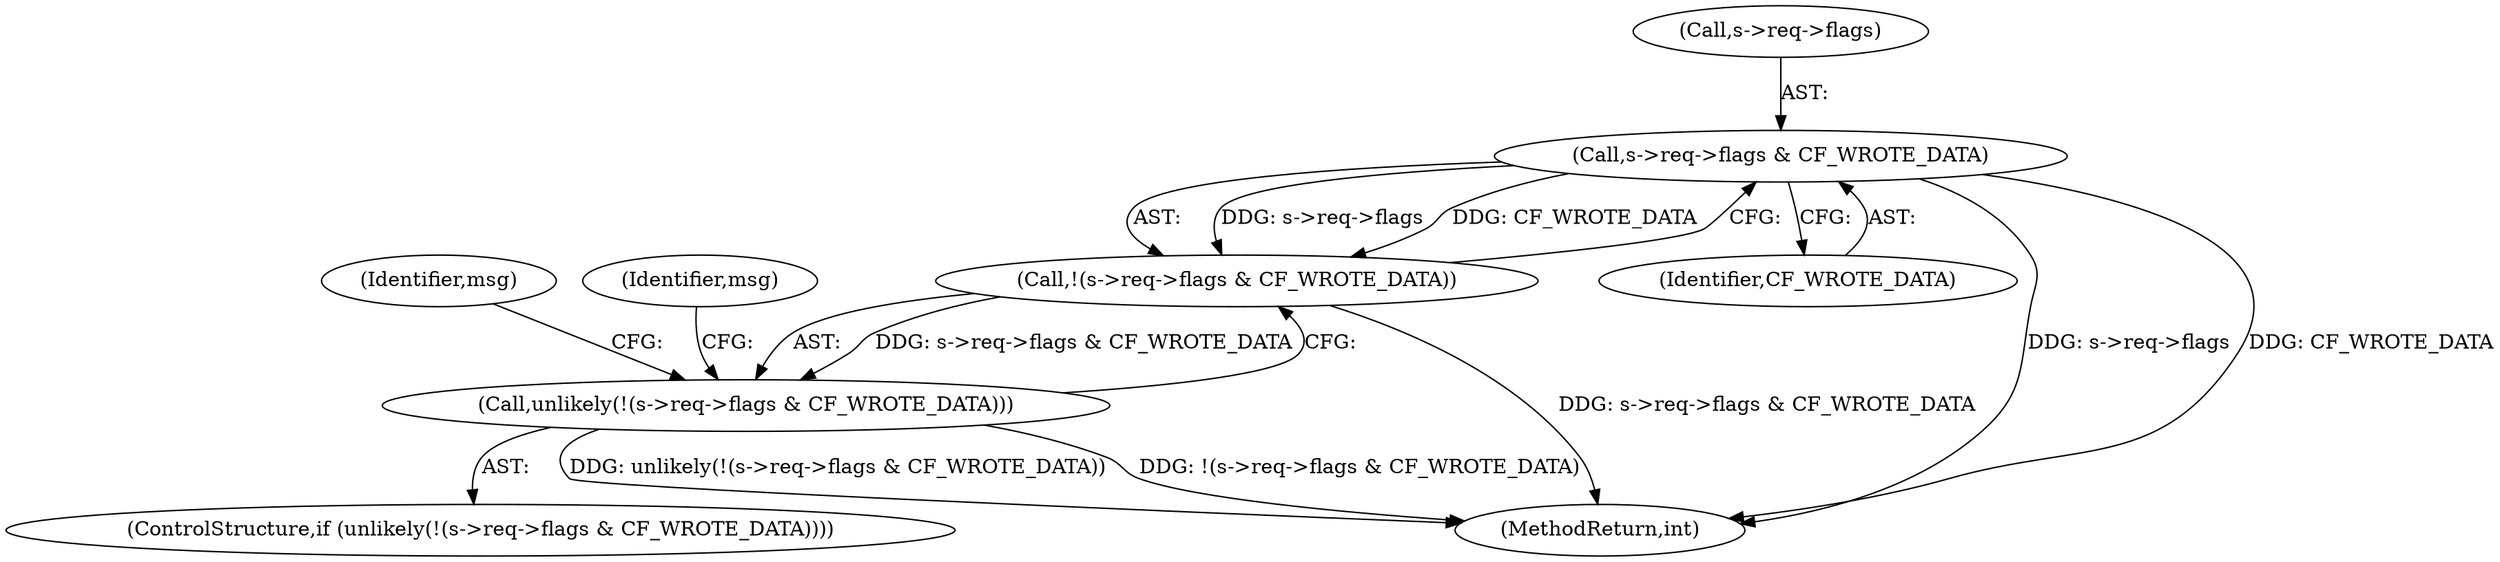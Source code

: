 digraph "0_haproxy_b4d05093bc89f71377230228007e69a1434c1a0c_0@pointer" {
"1000511" [label="(Call,s->req->flags & CF_WROTE_DATA)"];
"1000510" [label="(Call,!(s->req->flags & CF_WROTE_DATA))"];
"1000509" [label="(Call,unlikely(!(s->req->flags & CF_WROTE_DATA)))"];
"1000517" [label="(Identifier,CF_WROTE_DATA)"];
"1000511" [label="(Call,s->req->flags & CF_WROTE_DATA)"];
"1000512" [label="(Call,s->req->flags)"];
"1000509" [label="(Call,unlikely(!(s->req->flags & CF_WROTE_DATA)))"];
"1000510" [label="(Call,!(s->req->flags & CF_WROTE_DATA))"];
"1000508" [label="(ControlStructure,if (unlikely(!(s->req->flags & CF_WROTE_DATA))))"];
"1000527" [label="(Identifier,msg)"];
"1001006" [label="(MethodReturn,int)"];
"1000520" [label="(Identifier,msg)"];
"1000511" -> "1000510"  [label="AST: "];
"1000511" -> "1000517"  [label="CFG: "];
"1000512" -> "1000511"  [label="AST: "];
"1000517" -> "1000511"  [label="AST: "];
"1000510" -> "1000511"  [label="CFG: "];
"1000511" -> "1001006"  [label="DDG: s->req->flags"];
"1000511" -> "1001006"  [label="DDG: CF_WROTE_DATA"];
"1000511" -> "1000510"  [label="DDG: s->req->flags"];
"1000511" -> "1000510"  [label="DDG: CF_WROTE_DATA"];
"1000510" -> "1000509"  [label="AST: "];
"1000509" -> "1000510"  [label="CFG: "];
"1000510" -> "1001006"  [label="DDG: s->req->flags & CF_WROTE_DATA"];
"1000510" -> "1000509"  [label="DDG: s->req->flags & CF_WROTE_DATA"];
"1000509" -> "1000508"  [label="AST: "];
"1000520" -> "1000509"  [label="CFG: "];
"1000527" -> "1000509"  [label="CFG: "];
"1000509" -> "1001006"  [label="DDG: unlikely(!(s->req->flags & CF_WROTE_DATA))"];
"1000509" -> "1001006"  [label="DDG: !(s->req->flags & CF_WROTE_DATA)"];
}
